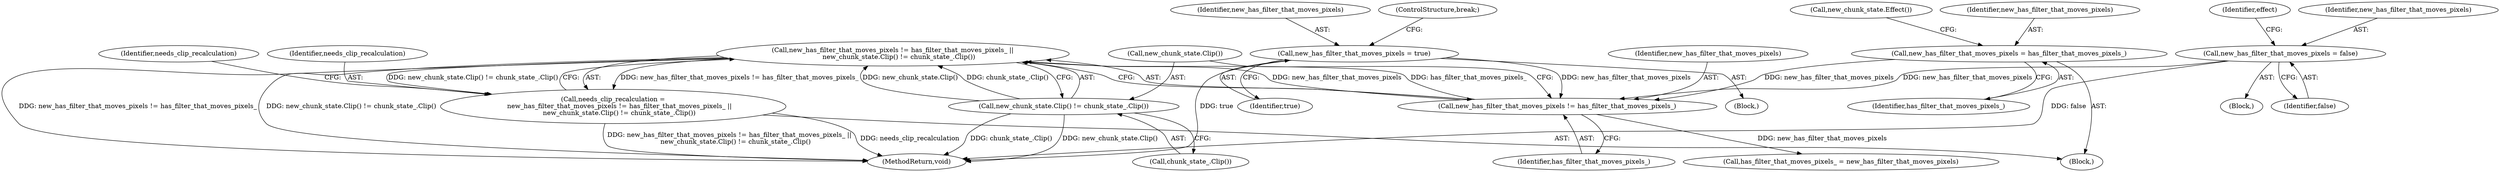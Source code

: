 digraph "0_Chrome_f911e11e7f6b5c0d6f5ee694a9871de6619889f7_17@API" {
"1000190" [label="(Call,new_has_filter_that_moves_pixels != has_filter_that_moves_pixels_ ||\n      new_chunk_state.Clip() != chunk_state_.Clip())"];
"1000191" [label="(Call,new_has_filter_that_moves_pixels != has_filter_that_moves_pixels_)"];
"1000163" [label="(Call,new_has_filter_that_moves_pixels = false)"];
"1000183" [label="(Call,new_has_filter_that_moves_pixels = true)"];
"1000155" [label="(Call,new_has_filter_that_moves_pixels = has_filter_that_moves_pixels_)"];
"1000194" [label="(Call,new_chunk_state.Clip() != chunk_state_.Clip())"];
"1000188" [label="(Call,needs_clip_recalculation =\n      new_has_filter_that_moves_pixels != has_filter_that_moves_pixels_ ||\n      new_chunk_state.Clip() != chunk_state_.Clip())"];
"1000185" [label="(Identifier,true)"];
"1000160" [label="(Call,new_chunk_state.Effect())"];
"1000217" [label="(Call,has_filter_that_moves_pixels_ = new_has_filter_that_moves_pixels)"];
"1000157" [label="(Identifier,has_filter_that_moves_pixels_)"];
"1000198" [label="(Identifier,needs_clip_recalculation)"];
"1000163" [label="(Call,new_has_filter_that_moves_pixels = false)"];
"1000156" [label="(Identifier,new_has_filter_that_moves_pixels)"];
"1000191" [label="(Call,new_has_filter_that_moves_pixels != has_filter_that_moves_pixels_)"];
"1000162" [label="(Block,)"];
"1000155" [label="(Call,new_has_filter_that_moves_pixels = has_filter_that_moves_pixels_)"];
"1000194" [label="(Call,new_chunk_state.Clip() != chunk_state_.Clip())"];
"1000169" [label="(Identifier,effect)"];
"1000189" [label="(Identifier,needs_clip_recalculation)"];
"1000192" [label="(Identifier,new_has_filter_that_moves_pixels)"];
"1000165" [label="(Identifier,false)"];
"1000188" [label="(Call,needs_clip_recalculation =\n      new_has_filter_that_moves_pixels != has_filter_that_moves_pixels_ ||\n      new_chunk_state.Clip() != chunk_state_.Clip())"];
"1000196" [label="(Call,chunk_state_.Clip())"];
"1000102" [label="(Block,)"];
"1000164" [label="(Identifier,new_has_filter_that_moves_pixels)"];
"1000184" [label="(Identifier,new_has_filter_that_moves_pixels)"];
"1000190" [label="(Call,new_has_filter_that_moves_pixels != has_filter_that_moves_pixels_ ||\n      new_chunk_state.Clip() != chunk_state_.Clip())"];
"1000195" [label="(Call,new_chunk_state.Clip())"];
"1000182" [label="(Block,)"];
"1000186" [label="(ControlStructure,break;)"];
"1000220" [label="(MethodReturn,void)"];
"1000183" [label="(Call,new_has_filter_that_moves_pixels = true)"];
"1000193" [label="(Identifier,has_filter_that_moves_pixels_)"];
"1000190" -> "1000188"  [label="AST: "];
"1000190" -> "1000191"  [label="CFG: "];
"1000190" -> "1000194"  [label="CFG: "];
"1000191" -> "1000190"  [label="AST: "];
"1000194" -> "1000190"  [label="AST: "];
"1000188" -> "1000190"  [label="CFG: "];
"1000190" -> "1000220"  [label="DDG: new_chunk_state.Clip() != chunk_state_.Clip()"];
"1000190" -> "1000220"  [label="DDG: new_has_filter_that_moves_pixels != has_filter_that_moves_pixels_"];
"1000190" -> "1000188"  [label="DDG: new_has_filter_that_moves_pixels != has_filter_that_moves_pixels_"];
"1000190" -> "1000188"  [label="DDG: new_chunk_state.Clip() != chunk_state_.Clip()"];
"1000191" -> "1000190"  [label="DDG: new_has_filter_that_moves_pixels"];
"1000191" -> "1000190"  [label="DDG: has_filter_that_moves_pixels_"];
"1000194" -> "1000190"  [label="DDG: new_chunk_state.Clip()"];
"1000194" -> "1000190"  [label="DDG: chunk_state_.Clip()"];
"1000191" -> "1000193"  [label="CFG: "];
"1000192" -> "1000191"  [label="AST: "];
"1000193" -> "1000191"  [label="AST: "];
"1000195" -> "1000191"  [label="CFG: "];
"1000163" -> "1000191"  [label="DDG: new_has_filter_that_moves_pixels"];
"1000183" -> "1000191"  [label="DDG: new_has_filter_that_moves_pixels"];
"1000155" -> "1000191"  [label="DDG: new_has_filter_that_moves_pixels"];
"1000191" -> "1000217"  [label="DDG: new_has_filter_that_moves_pixels"];
"1000163" -> "1000162"  [label="AST: "];
"1000163" -> "1000165"  [label="CFG: "];
"1000164" -> "1000163"  [label="AST: "];
"1000165" -> "1000163"  [label="AST: "];
"1000169" -> "1000163"  [label="CFG: "];
"1000163" -> "1000220"  [label="DDG: false"];
"1000183" -> "1000182"  [label="AST: "];
"1000183" -> "1000185"  [label="CFG: "];
"1000184" -> "1000183"  [label="AST: "];
"1000185" -> "1000183"  [label="AST: "];
"1000186" -> "1000183"  [label="CFG: "];
"1000183" -> "1000220"  [label="DDG: true"];
"1000155" -> "1000102"  [label="AST: "];
"1000155" -> "1000157"  [label="CFG: "];
"1000156" -> "1000155"  [label="AST: "];
"1000157" -> "1000155"  [label="AST: "];
"1000160" -> "1000155"  [label="CFG: "];
"1000194" -> "1000196"  [label="CFG: "];
"1000195" -> "1000194"  [label="AST: "];
"1000196" -> "1000194"  [label="AST: "];
"1000194" -> "1000220"  [label="DDG: new_chunk_state.Clip()"];
"1000194" -> "1000220"  [label="DDG: chunk_state_.Clip()"];
"1000188" -> "1000102"  [label="AST: "];
"1000189" -> "1000188"  [label="AST: "];
"1000198" -> "1000188"  [label="CFG: "];
"1000188" -> "1000220"  [label="DDG: new_has_filter_that_moves_pixels != has_filter_that_moves_pixels_ ||\n      new_chunk_state.Clip() != chunk_state_.Clip()"];
"1000188" -> "1000220"  [label="DDG: needs_clip_recalculation"];
}
